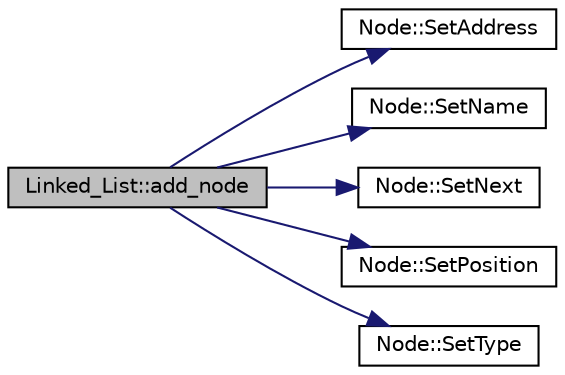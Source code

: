 digraph "Linked_List::add_node"
{
 // LATEX_PDF_SIZE
  edge [fontname="Helvetica",fontsize="10",labelfontname="Helvetica",labelfontsize="10"];
  node [fontname="Helvetica",fontsize="10",shape=record];
  rankdir="LR";
  Node1 [label="Linked_List::add_node",height=0.2,width=0.4,color="black", fillcolor="grey75", style="filled", fontcolor="black",tooltip="Se encarga de agregar un nodo a una lista."];
  Node1 -> Node2 [color="midnightblue",fontsize="10",style="solid",fontname="Helvetica"];
  Node2 [label="Node::SetAddress",height=0.2,width=0.4,color="black", fillcolor="white", style="filled",URL="$classNode.html#ad2cd3f7b9789563475d11c8af628d791",tooltip="Setter para el address del nodo."];
  Node1 -> Node3 [color="midnightblue",fontsize="10",style="solid",fontname="Helvetica"];
  Node3 [label="Node::SetName",height=0.2,width=0.4,color="black", fillcolor="white", style="filled",URL="$classNode.html#a9b1802f40cf63be1cf5b919e7c2349d7",tooltip="Setter para el nombre del nodo."];
  Node1 -> Node4 [color="midnightblue",fontsize="10",style="solid",fontname="Helvetica"];
  Node4 [label="Node::SetNext",height=0.2,width=0.4,color="black", fillcolor="white", style="filled",URL="$classNode.html#ad42b093c5defbc14372468f669e2c102",tooltip="Setter para el siguiente nodo."];
  Node1 -> Node5 [color="midnightblue",fontsize="10",style="solid",fontname="Helvetica"];
  Node5 [label="Node::SetPosition",height=0.2,width=0.4,color="black", fillcolor="white", style="filled",URL="$classNode.html#a5c5a1a1d179a0dc07b1a01d06629328b",tooltip=" "];
  Node1 -> Node6 [color="midnightblue",fontsize="10",style="solid",fontname="Helvetica"];
  Node6 [label="Node::SetType",height=0.2,width=0.4,color="black", fillcolor="white", style="filled",URL="$classNode.html#a780de27eefc88bf10a2e4c7a52945934",tooltip="Setter para el tipo del nodo."];
}

